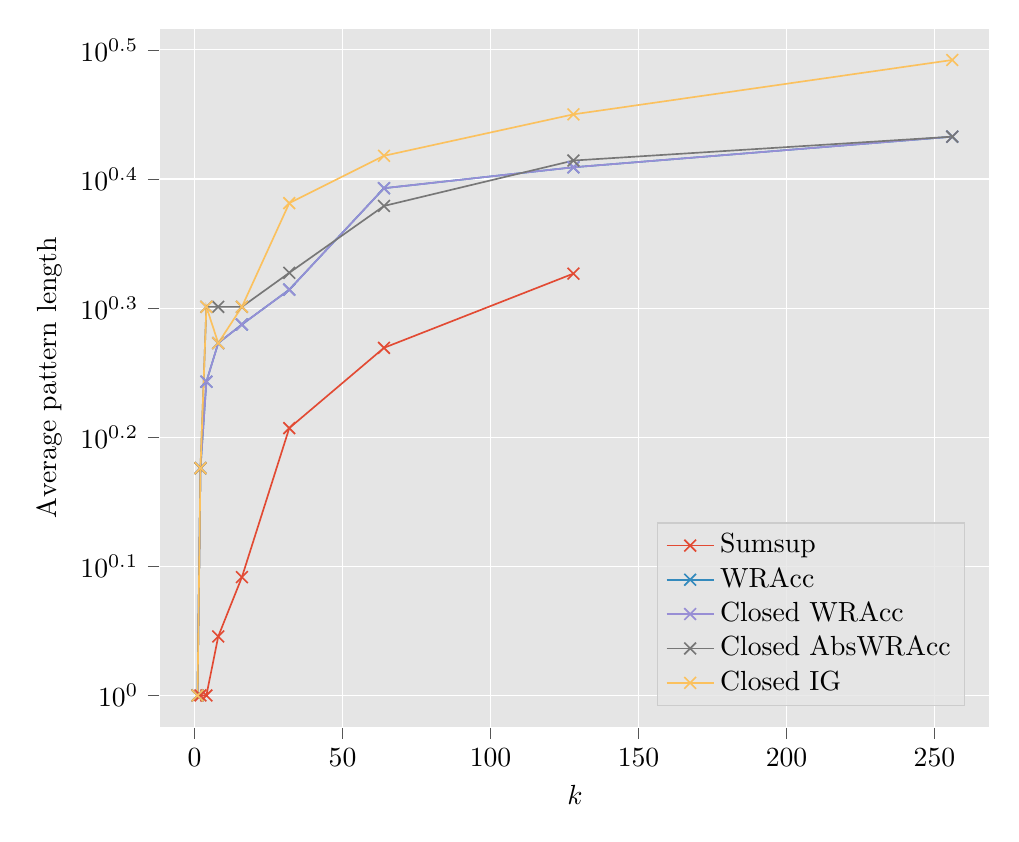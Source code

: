 % This file was created by tikzplotlib v0.9.1.
\begin{tikzpicture}

\definecolor{color0}{rgb}{0.886,0.29,0.2}
\definecolor{color1}{rgb}{0.204,0.541,0.741}
\definecolor{color2}{rgb}{0.596,0.557,0.835}
\definecolor{color3}{rgb}{0.984,0.757,0.369}

\begin{axis}[
axis background/.style={fill=white!89.804!black},
axis line style={white},
legend cell align={left},
legend style={fill opacity=0.8, draw opacity=1, text opacity=1, at={(0.97,0.03)}, anchor=south east, draw=white!80!black, fill=white!89.804!black},
log basis y={10},
tick align=outside,
tick pos=left,
width=\linewidth,
x grid style={white},
xlabel={\(k\)},
xmajorgrids,
xmin=-11.75, xmax=268.75,
xtick style={color=white!33.333!black},
y grid style={white},
ylabel={Average pattern length},
ymajorgrids,
ymin=0.945, ymax=3.287,
ymode=log,
ytick style={color=white!33.333!black}
]
\addplot [semithick, color0, mark=x, mark size=3, mark options={solid}]
table {%
1 1
2 1
4 1
8 1.111
16 1.235
32 1.611
64 1.859
128 2.122
};
\addlegendentry{Sumsup}
\addplot [semithick, color1, mark=x, mark size=3, mark options={solid}]
table {%
1 1
2 1.5
4 1.75
8 1.875
16 1.938
32 2.062
64 2.471
128 2.565
256 2.709
};
\addlegendentry{WRAcc}
\addplot [semithick, color2, mark=x, mark size=3, mark options={solid}]
table {%
1 1
2 1.5
4 1.75
8 1.875
16 1.938
32 2.062
64 2.471
128 2.565
256 2.709
};
\addlegendentry{Closed WRAcc}
\addplot [semithick, white!46.667!black, mark=x, mark size=3, mark options={solid}]
table {%
1 1
2 1.5
4 2
8 2
16 2
32 2.125
64 2.394
128 2.596
256 2.709
};
\addlegendentry{Closed AbsWRAcc}
\addplot [semithick, color3, mark=x, mark size=3, mark options={solid}]
table {%
1 1
2 1.5
4 2
8 1.875
16 2
32 2.406
64 2.618
128 2.819
256 3.106
};
\addlegendentry{Closed IG}
\end{axis}

\end{tikzpicture}
